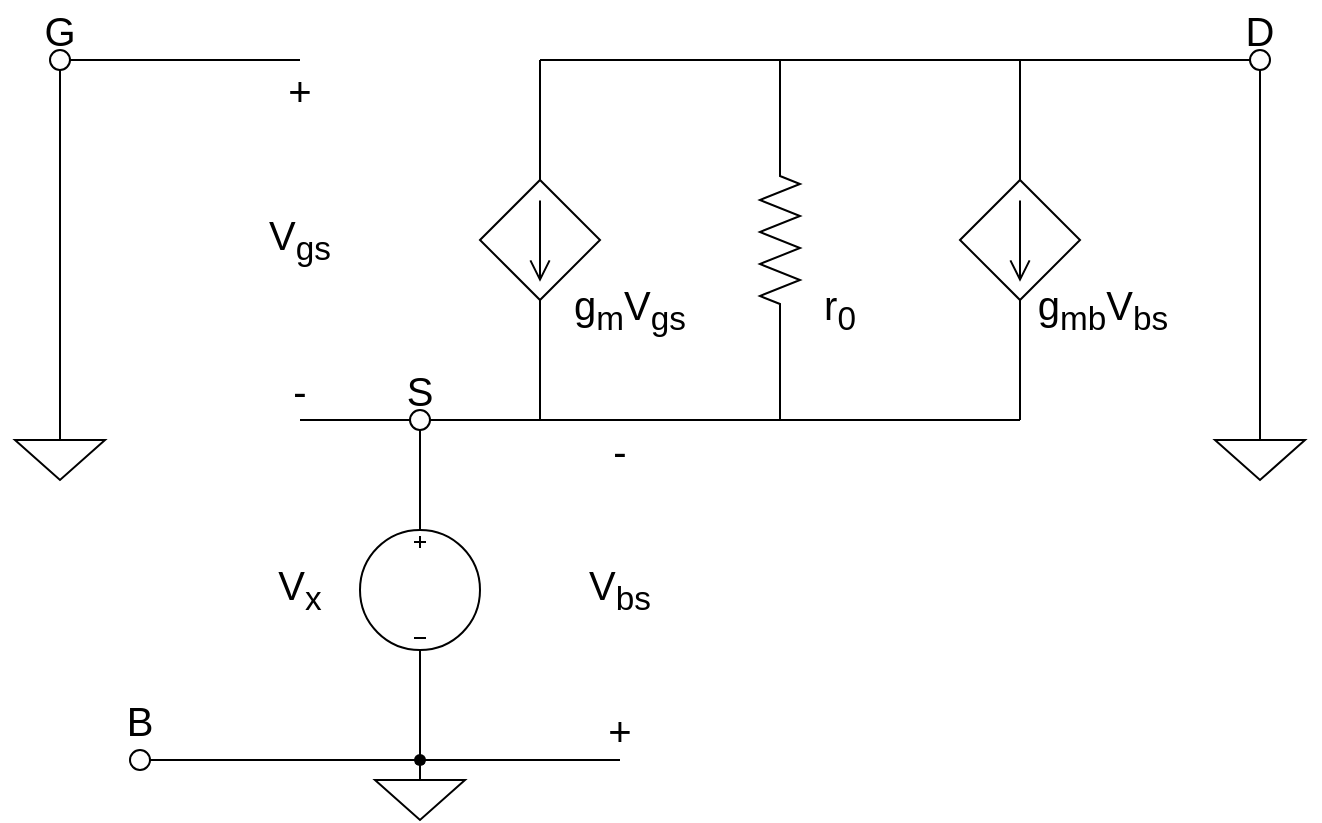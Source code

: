 <mxfile version="24.2.5" type="device">
  <diagram name="第 1 页" id="sHZ9YVlXCCUpGErILBQx">
    <mxGraphModel dx="954" dy="663" grid="1" gridSize="10" guides="1" tooltips="1" connect="1" arrows="1" fold="1" page="1" pageScale="1" pageWidth="827" pageHeight="1169" math="0" shadow="0">
      <root>
        <mxCell id="0" />
        <mxCell id="1" parent="0" />
        <mxCell id="ZmBzuDgoV5QRbo-g6t3Q-1" value="" style="pointerEvents=1;verticalLabelPosition=bottom;shadow=0;dashed=0;align=center;html=1;verticalAlign=top;shape=mxgraph.electrical.signal_sources.source;aspect=fixed;points=[[0.5,0,0],[1,0.5,0],[0.5,1,0],[0,0.5,0]];elSignalType=dc2;elSourceType=dependent;" vertex="1" parent="1">
          <mxGeometry x="370" y="310" width="60" height="60" as="geometry" />
        </mxCell>
        <mxCell id="ZmBzuDgoV5QRbo-g6t3Q-2" value="" style="pointerEvents=1;verticalLabelPosition=bottom;shadow=0;dashed=0;align=center;html=1;verticalAlign=top;shape=mxgraph.electrical.signal_sources.source;aspect=fixed;points=[[0.5,0,0],[1,0.5,0],[0.5,1,0],[0,0.5,0]];elSignalType=dc2;elSourceType=dependent;" vertex="1" parent="1">
          <mxGeometry x="610" y="310" width="60" height="60" as="geometry" />
        </mxCell>
        <mxCell id="ZmBzuDgoV5QRbo-g6t3Q-3" value="" style="pointerEvents=1;verticalLabelPosition=bottom;shadow=0;dashed=0;align=center;html=1;verticalAlign=top;shape=mxgraph.electrical.resistors.resistor_2;rotation=90;" vertex="1" parent="1">
          <mxGeometry x="470" y="330" width="100" height="20" as="geometry" />
        </mxCell>
        <mxCell id="ZmBzuDgoV5QRbo-g6t3Q-4" value="" style="endArrow=none;html=1;strokeWidth=1;rounded=0;exitX=0.5;exitY=0;exitDx=0;exitDy=0;exitPerimeter=0;entryX=0.5;entryY=1;entryDx=0;entryDy=0;entryPerimeter=0;" edge="1" parent="1" target="ZmBzuDgoV5QRbo-g6t3Q-1">
          <mxGeometry width="100" relative="1" as="geometry">
            <mxPoint x="400" y="430" as="sourcePoint" />
            <mxPoint x="460" y="350" as="targetPoint" />
          </mxGeometry>
        </mxCell>
        <mxCell id="ZmBzuDgoV5QRbo-g6t3Q-5" value="" style="endArrow=none;html=1;strokeWidth=1;rounded=0;entryX=1;entryY=0.5;entryDx=0;entryDy=0;entryPerimeter=0;exitX=0.5;exitY=0;exitDx=0;exitDy=0;exitPerimeter=0;" edge="1" parent="1" target="ZmBzuDgoV5QRbo-g6t3Q-3">
          <mxGeometry width="100" relative="1" as="geometry">
            <mxPoint x="520" y="430" as="sourcePoint" />
            <mxPoint x="490" y="440" as="targetPoint" />
          </mxGeometry>
        </mxCell>
        <mxCell id="ZmBzuDgoV5QRbo-g6t3Q-6" value="" style="endArrow=none;html=1;strokeWidth=1;rounded=0;entryX=0.5;entryY=1;entryDx=0;entryDy=0;entryPerimeter=0;" edge="1" parent="1" target="ZmBzuDgoV5QRbo-g6t3Q-2">
          <mxGeometry width="100" relative="1" as="geometry">
            <mxPoint x="640" y="430" as="sourcePoint" />
            <mxPoint x="490" y="440" as="targetPoint" />
          </mxGeometry>
        </mxCell>
        <mxCell id="ZmBzuDgoV5QRbo-g6t3Q-7" value="g&lt;sub&gt;m&lt;/sub&gt;V&lt;sub&gt;gs&lt;/sub&gt;" style="text;html=1;align=center;verticalAlign=middle;whiteSpace=wrap;rounded=0;noLabel=0;fontSize=20;" vertex="1" parent="1">
          <mxGeometry x="410" y="360" width="70" height="30" as="geometry" />
        </mxCell>
        <mxCell id="ZmBzuDgoV5QRbo-g6t3Q-8" value="r&lt;sub&gt;0&lt;/sub&gt;" style="text;html=1;align=center;verticalAlign=middle;whiteSpace=wrap;rounded=0;fontSize=20;" vertex="1" parent="1">
          <mxGeometry x="520" y="360" width="60" height="30" as="geometry" />
        </mxCell>
        <mxCell id="ZmBzuDgoV5QRbo-g6t3Q-9" value="g&lt;sub&gt;mb&lt;/sub&gt;V&lt;sub&gt;bs&lt;/sub&gt;" style="text;html=1;align=center;verticalAlign=middle;whiteSpace=wrap;rounded=0;fontSize=20;" vertex="1" parent="1">
          <mxGeometry x="640" y="360" width="82.5" height="30" as="geometry" />
        </mxCell>
        <mxCell id="ZmBzuDgoV5QRbo-g6t3Q-10" value="" style="endArrow=none;html=1;strokeWidth=1;rounded=0;" edge="1" parent="1">
          <mxGeometry width="100" relative="1" as="geometry">
            <mxPoint x="340" y="430" as="sourcePoint" />
            <mxPoint x="640" y="430" as="targetPoint" />
          </mxGeometry>
        </mxCell>
        <mxCell id="ZmBzuDgoV5QRbo-g6t3Q-11" value="" style="endArrow=none;html=1;strokeWidth=1;rounded=0;exitX=0;exitY=0.5;exitDx=0;exitDy=0;exitPerimeter=0;" edge="1" parent="1" source="ZmBzuDgoV5QRbo-g6t3Q-3">
          <mxGeometry width="100" relative="1" as="geometry">
            <mxPoint x="519.8" y="290" as="sourcePoint" />
            <mxPoint x="520" y="250" as="targetPoint" />
          </mxGeometry>
        </mxCell>
        <mxCell id="ZmBzuDgoV5QRbo-g6t3Q-12" value="" style="endArrow=none;html=1;strokeWidth=1;rounded=0;exitX=0.5;exitY=0;exitDx=0;exitDy=0;exitPerimeter=0;" edge="1" parent="1" source="ZmBzuDgoV5QRbo-g6t3Q-1">
          <mxGeometry width="100" relative="1" as="geometry">
            <mxPoint x="390" y="330" as="sourcePoint" />
            <mxPoint x="400" y="250" as="targetPoint" />
          </mxGeometry>
        </mxCell>
        <mxCell id="ZmBzuDgoV5QRbo-g6t3Q-13" value="" style="endArrow=none;html=1;strokeWidth=1;rounded=0;entryX=0.5;entryY=0;entryDx=0;entryDy=0;entryPerimeter=0;" edge="1" parent="1" target="ZmBzuDgoV5QRbo-g6t3Q-2">
          <mxGeometry width="100" relative="1" as="geometry">
            <mxPoint x="640" y="250" as="sourcePoint" />
            <mxPoint x="590" y="350" as="targetPoint" />
          </mxGeometry>
        </mxCell>
        <mxCell id="ZmBzuDgoV5QRbo-g6t3Q-14" value="" style="endArrow=none;html=1;strokeWidth=1;rounded=0;" edge="1" parent="1">
          <mxGeometry width="100" relative="1" as="geometry">
            <mxPoint x="400" y="250" as="sourcePoint" />
            <mxPoint x="760" y="250" as="targetPoint" />
          </mxGeometry>
        </mxCell>
        <mxCell id="ZmBzuDgoV5QRbo-g6t3Q-15" value="" style="endArrow=none;html=1;strokeWidth=1;rounded=0;" edge="1" parent="1">
          <mxGeometry width="100" relative="1" as="geometry">
            <mxPoint x="160" y="250" as="sourcePoint" />
            <mxPoint x="280" y="250" as="targetPoint" />
          </mxGeometry>
        </mxCell>
        <mxCell id="ZmBzuDgoV5QRbo-g6t3Q-16" value="+" style="text;html=1;align=center;verticalAlign=middle;whiteSpace=wrap;rounded=0;fontSize=20;" vertex="1" parent="1">
          <mxGeometry x="250" y="250" width="60" height="30" as="geometry" />
        </mxCell>
        <mxCell id="ZmBzuDgoV5QRbo-g6t3Q-17" value="-" style="text;html=1;align=center;verticalAlign=middle;whiteSpace=wrap;rounded=0;fontSize=20;" vertex="1" parent="1">
          <mxGeometry x="250" y="400" width="60" height="30" as="geometry" />
        </mxCell>
        <mxCell id="ZmBzuDgoV5QRbo-g6t3Q-18" value="V&lt;sub&gt;gs&lt;/sub&gt;" style="text;html=1;align=center;verticalAlign=middle;whiteSpace=wrap;rounded=0;fontSize=20;" vertex="1" parent="1">
          <mxGeometry x="250" y="325" width="60" height="30" as="geometry" />
        </mxCell>
        <mxCell id="ZmBzuDgoV5QRbo-g6t3Q-19" value="" style="verticalLabelPosition=bottom;shadow=0;dashed=0;align=center;html=1;verticalAlign=top;strokeWidth=1;shape=ellipse;" vertex="1" parent="1">
          <mxGeometry x="155" y="245" width="10" height="10" as="geometry" />
        </mxCell>
        <mxCell id="ZmBzuDgoV5QRbo-g6t3Q-20" value="" style="verticalLabelPosition=bottom;shadow=0;dashed=0;align=center;html=1;verticalAlign=top;strokeWidth=1;shape=ellipse;" vertex="1" parent="1">
          <mxGeometry x="755" y="245" width="10" height="10" as="geometry" />
        </mxCell>
        <mxCell id="ZmBzuDgoV5QRbo-g6t3Q-21" value="" style="endArrow=none;html=1;strokeWidth=1;rounded=0;" edge="1" parent="1">
          <mxGeometry width="100" relative="1" as="geometry">
            <mxPoint x="280" y="430" as="sourcePoint" />
            <mxPoint x="340" y="430" as="targetPoint" />
          </mxGeometry>
        </mxCell>
        <mxCell id="ZmBzuDgoV5QRbo-g6t3Q-22" value="-" style="text;html=1;align=center;verticalAlign=middle;whiteSpace=wrap;rounded=0;fontSize=20;" vertex="1" parent="1">
          <mxGeometry x="410" y="430" width="60" height="30" as="geometry" />
        </mxCell>
        <mxCell id="ZmBzuDgoV5QRbo-g6t3Q-23" value="+" style="text;html=1;align=center;verticalAlign=middle;whiteSpace=wrap;rounded=0;fontSize=20;" vertex="1" parent="1">
          <mxGeometry x="410" y="570" width="60" height="30" as="geometry" />
        </mxCell>
        <mxCell id="ZmBzuDgoV5QRbo-g6t3Q-24" value="" style="endArrow=none;html=1;strokeWidth=1;rounded=0;" edge="1" parent="1">
          <mxGeometry width="100" relative="1" as="geometry">
            <mxPoint x="200" y="600" as="sourcePoint" />
            <mxPoint x="440" y="600" as="targetPoint" />
          </mxGeometry>
        </mxCell>
        <mxCell id="ZmBzuDgoV5QRbo-g6t3Q-25" value="V&lt;sub&gt;bs&lt;/sub&gt;" style="text;html=1;align=center;verticalAlign=middle;whiteSpace=wrap;rounded=0;fontSize=20;" vertex="1" parent="1">
          <mxGeometry x="410" y="500" width="60" height="30" as="geometry" />
        </mxCell>
        <mxCell id="ZmBzuDgoV5QRbo-g6t3Q-26" value="" style="verticalLabelPosition=bottom;shadow=0;dashed=0;align=center;html=1;verticalAlign=top;strokeWidth=1;shape=ellipse;" vertex="1" parent="1">
          <mxGeometry x="195" y="595" width="10" height="10" as="geometry" />
        </mxCell>
        <mxCell id="ZmBzuDgoV5QRbo-g6t3Q-27" value="G" style="text;html=1;align=center;verticalAlign=middle;whiteSpace=wrap;rounded=0;fontSize=20;" vertex="1" parent="1">
          <mxGeometry x="130" y="220" width="60" height="30" as="geometry" />
        </mxCell>
        <mxCell id="ZmBzuDgoV5QRbo-g6t3Q-28" value="B" style="text;html=1;align=center;verticalAlign=middle;whiteSpace=wrap;rounded=0;fontSize=20;" vertex="1" parent="1">
          <mxGeometry x="170" y="565" width="60" height="30" as="geometry" />
        </mxCell>
        <mxCell id="ZmBzuDgoV5QRbo-g6t3Q-29" value="D" style="text;html=1;align=center;verticalAlign=middle;whiteSpace=wrap;rounded=0;fontSize=20;" vertex="1" parent="1">
          <mxGeometry x="730" y="220" width="60" height="30" as="geometry" />
        </mxCell>
        <mxCell id="ZmBzuDgoV5QRbo-g6t3Q-30" value="" style="verticalLabelPosition=bottom;shadow=0;dashed=0;align=center;html=1;verticalAlign=top;strokeWidth=1;shape=ellipse;" vertex="1" parent="1">
          <mxGeometry x="335" y="425" width="10" height="10" as="geometry" />
        </mxCell>
        <mxCell id="ZmBzuDgoV5QRbo-g6t3Q-31" value="S" style="text;html=1;align=center;verticalAlign=middle;whiteSpace=wrap;rounded=0;fontSize=20;" vertex="1" parent="1">
          <mxGeometry x="310" y="400" width="60" height="30" as="geometry" />
        </mxCell>
        <mxCell id="ZmBzuDgoV5QRbo-g6t3Q-32" value="" style="pointerEvents=1;verticalLabelPosition=bottom;shadow=0;dashed=0;align=center;html=1;verticalAlign=top;shape=mxgraph.electrical.signal_sources.source;aspect=fixed;points=[[0.5,0,0],[1,0.5,0],[0.5,1,0],[0,0.5,0]];elSignalType=dc3;" vertex="1" parent="1">
          <mxGeometry x="310" y="485" width="60" height="60" as="geometry" />
        </mxCell>
        <mxCell id="ZmBzuDgoV5QRbo-g6t3Q-34" value="" style="endArrow=none;html=1;strokeWidth=1;rounded=0;exitX=0.5;exitY=1;exitDx=0;exitDy=0;entryX=0.5;entryY=0;entryDx=0;entryDy=0;entryPerimeter=0;" edge="1" parent="1" source="ZmBzuDgoV5QRbo-g6t3Q-30" target="ZmBzuDgoV5QRbo-g6t3Q-32">
          <mxGeometry width="100" relative="1" as="geometry">
            <mxPoint x="364" y="470" as="sourcePoint" />
            <mxPoint x="464" y="470" as="targetPoint" />
          </mxGeometry>
        </mxCell>
        <mxCell id="ZmBzuDgoV5QRbo-g6t3Q-35" value="" style="endArrow=none;html=1;strokeWidth=1;rounded=0;exitX=0.5;exitY=1;exitDx=0;exitDy=0;exitPerimeter=0;" edge="1" parent="1" source="ZmBzuDgoV5QRbo-g6t3Q-32">
          <mxGeometry width="100" relative="1" as="geometry">
            <mxPoint x="320" y="550" as="sourcePoint" />
            <mxPoint x="340" y="600" as="targetPoint" />
          </mxGeometry>
        </mxCell>
        <mxCell id="ZmBzuDgoV5QRbo-g6t3Q-36" value="V&lt;sub&gt;x&lt;/sub&gt;" style="text;html=1;align=center;verticalAlign=middle;whiteSpace=wrap;rounded=0;fontSize=20;" vertex="1" parent="1">
          <mxGeometry x="250" y="500" width="60" height="30" as="geometry" />
        </mxCell>
        <mxCell id="ZmBzuDgoV5QRbo-g6t3Q-37" value="" style="pointerEvents=1;verticalLabelPosition=bottom;shadow=0;dashed=0;align=center;html=1;verticalAlign=top;shape=mxgraph.electrical.signal_sources.signal_ground;" vertex="1" parent="1">
          <mxGeometry x="137.5" y="430" width="45" height="30" as="geometry" />
        </mxCell>
        <mxCell id="ZmBzuDgoV5QRbo-g6t3Q-39" value="" style="pointerEvents=1;verticalLabelPosition=bottom;shadow=0;dashed=0;align=center;html=1;verticalAlign=top;shape=mxgraph.electrical.signal_sources.signal_ground;" vertex="1" parent="1">
          <mxGeometry x="737.5" y="430" width="45" height="30" as="geometry" />
        </mxCell>
        <mxCell id="ZmBzuDgoV5QRbo-g6t3Q-40" value="" style="endArrow=none;html=1;strokeWidth=1;rounded=0;entryX=0.5;entryY=0;entryDx=0;entryDy=0;entryPerimeter=0;exitX=0.5;exitY=1;exitDx=0;exitDy=0;" edge="1" parent="1" source="ZmBzuDgoV5QRbo-g6t3Q-20" target="ZmBzuDgoV5QRbo-g6t3Q-39">
          <mxGeometry width="100" relative="1" as="geometry">
            <mxPoint x="730" y="290" as="sourcePoint" />
            <mxPoint x="490" y="460" as="targetPoint" />
          </mxGeometry>
        </mxCell>
        <mxCell id="ZmBzuDgoV5QRbo-g6t3Q-41" value="" style="endArrow=none;html=1;strokeWidth=1;rounded=0;entryX=0.5;entryY=1;entryDx=0;entryDy=0;exitX=0.5;exitY=0;exitDx=0;exitDy=0;exitPerimeter=0;" edge="1" parent="1" source="ZmBzuDgoV5QRbo-g6t3Q-37" target="ZmBzuDgoV5QRbo-g6t3Q-19">
          <mxGeometry width="100" relative="1" as="geometry">
            <mxPoint x="130" y="350" as="sourcePoint" />
            <mxPoint x="230" y="350" as="targetPoint" />
          </mxGeometry>
        </mxCell>
        <mxCell id="ZmBzuDgoV5QRbo-g6t3Q-42" value="" style="pointerEvents=1;verticalLabelPosition=bottom;shadow=0;dashed=0;align=center;html=1;verticalAlign=top;shape=mxgraph.electrical.signal_sources.signal_ground;" vertex="1" parent="1">
          <mxGeometry x="317.5" y="600" width="45" height="30" as="geometry" />
        </mxCell>
        <mxCell id="ZmBzuDgoV5QRbo-g6t3Q-43" value="" style="shape=waypoint;sketch=0;fillStyle=solid;size=6;pointerEvents=1;points=[];fillColor=none;resizable=0;rotatable=0;perimeter=centerPerimeter;snapToPoint=1;" vertex="1" parent="1">
          <mxGeometry x="330" y="590" width="20" height="20" as="geometry" />
        </mxCell>
      </root>
    </mxGraphModel>
  </diagram>
</mxfile>
